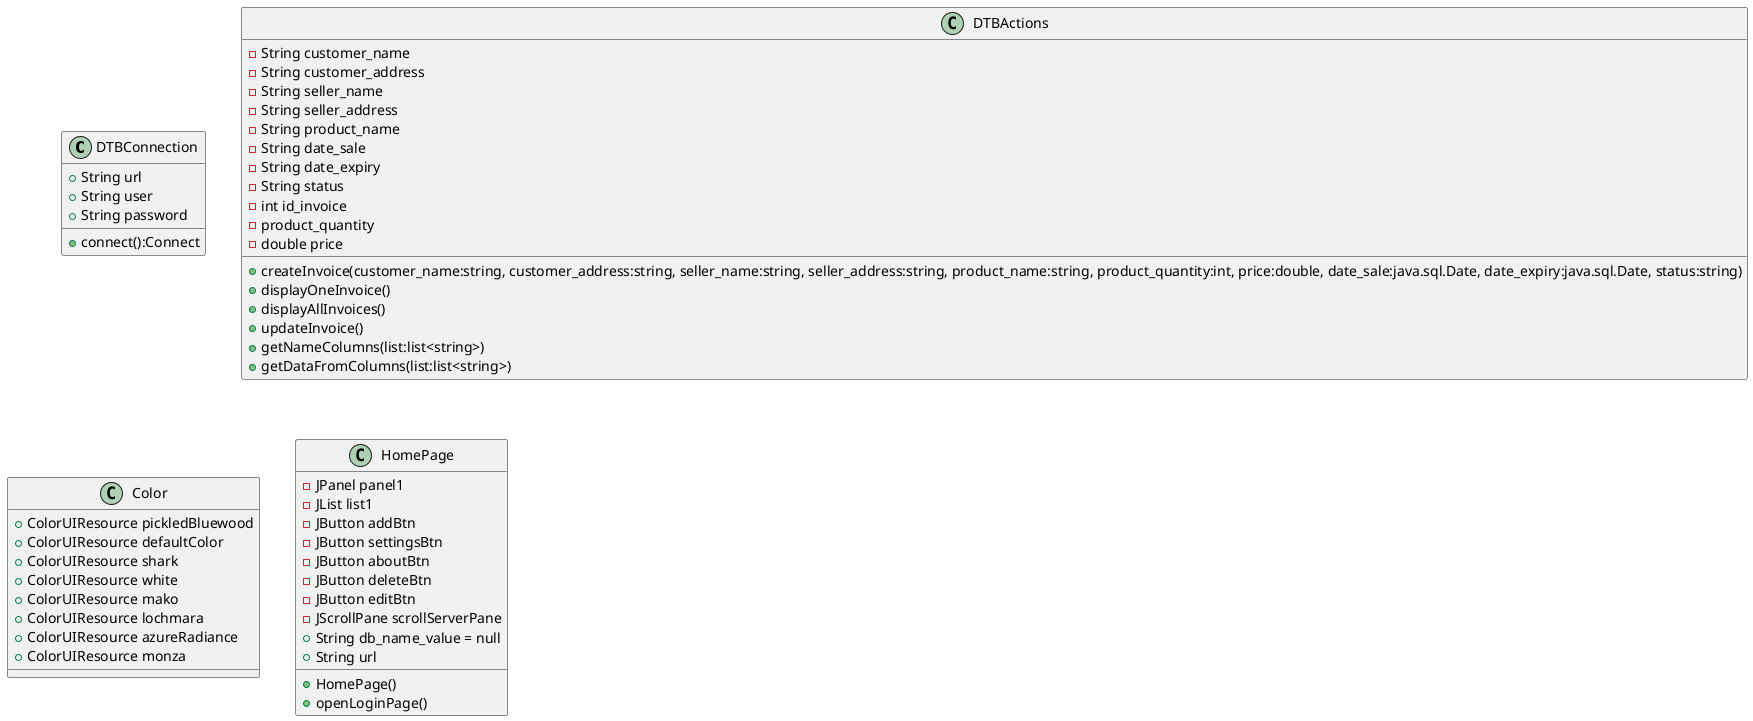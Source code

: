 @startuml
class DTBConnection{
+ String url
+ String user
+ String password
+connect():Connect
}

class DTBActions{
- String customer_name
- String customer_address
- String seller_name
- String seller_address
- String product_name
- String date_sale
- String date_expiry
- String status
- int id_invoice
- product_quantity
- double price
+createInvoice(customer_name:string, customer_address:string, seller_name:string, seller_address:string, product_name:string, product_quantity:int, price:double, date_sale:java.sql.Date, date_expiry:java.sql.Date, status:string)
+displayOneInvoice()
+displayAllInvoices()
+updateInvoice()
+getNameColumns(list:list<string>)
+getDataFromColumns(list:list<string>)
}

class Color{
+ ColorUIResource pickledBluewood
+ ColorUIResource defaultColor
+ ColorUIResource shark
+ ColorUIResource white
+ ColorUIResource mako
+ ColorUIResource lochmara
+ ColorUIResource azureRadiance
+ ColorUIResource monza
}

class HomePage{
- JPanel panel1
- JList list1
- JButton addBtn
- JButton settingsBtn
- JButton aboutBtn
- JButton deleteBtn
- JButton editBtn
- JScrollPane scrollServerPane
+ String db_name_value = null
+ String url

+ HomePage()
+ openLoginPage()

}
@enduml